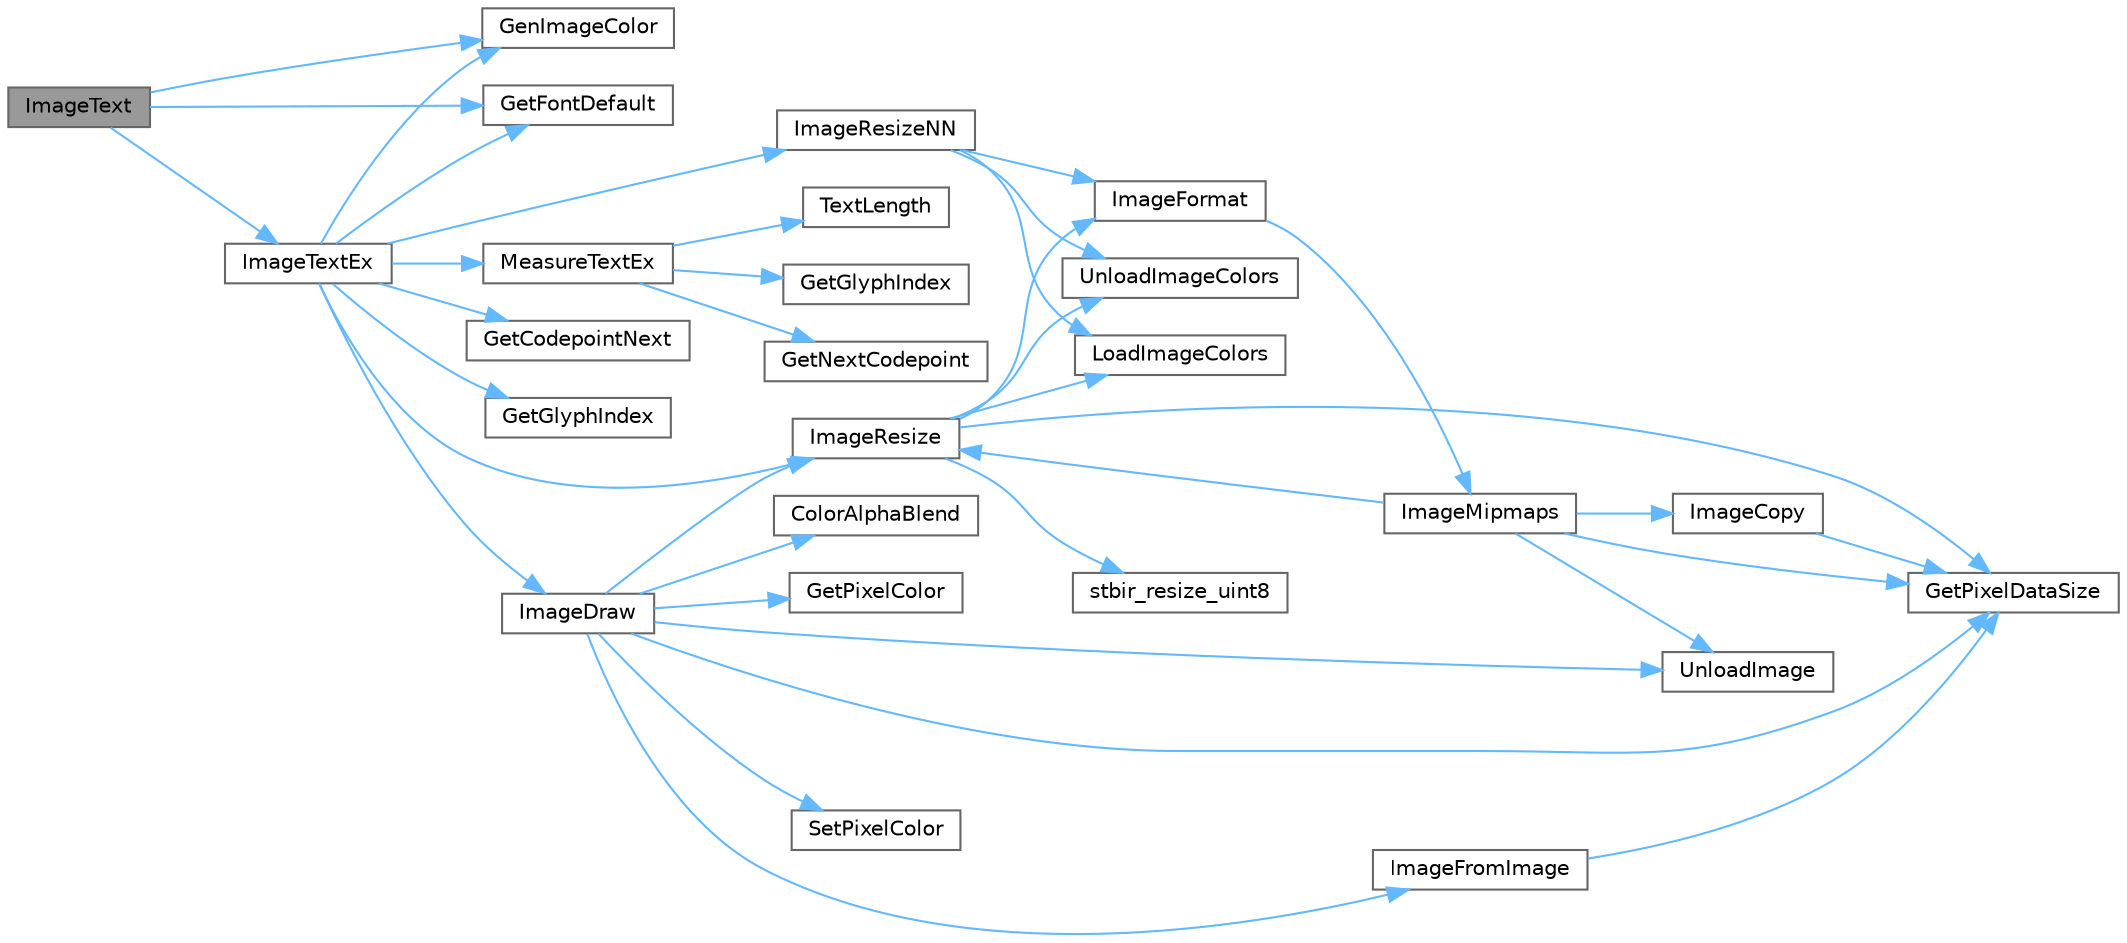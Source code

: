 digraph "ImageText"
{
 // LATEX_PDF_SIZE
  bgcolor="transparent";
  edge [fontname=Helvetica,fontsize=10,labelfontname=Helvetica,labelfontsize=10];
  node [fontname=Helvetica,fontsize=10,shape=box,height=0.2,width=0.4];
  rankdir="LR";
  Node1 [id="Node000001",label="ImageText",height=0.2,width=0.4,color="gray40", fillcolor="grey60", style="filled", fontcolor="black",tooltip=" "];
  Node1 -> Node2 [id="edge73_Node000001_Node000002",color="steelblue1",style="solid",tooltip=" "];
  Node2 [id="Node000002",label="GenImageColor",height=0.2,width=0.4,color="grey40", fillcolor="white", style="filled",URL="$_classes_2lib_2rtextures_8c.html#aa0b6c28cc82d00249c9b394a23e48199",tooltip=" "];
  Node1 -> Node3 [id="edge74_Node000001_Node000003",color="steelblue1",style="solid",tooltip=" "];
  Node3 [id="Node000003",label="GetFontDefault",height=0.2,width=0.4,color="grey40", fillcolor="white", style="filled",URL="$_old_2_classes_2lib_2rtext_8c.html#ab0c27a81dd37c596295654a82e201137",tooltip=" "];
  Node1 -> Node4 [id="edge75_Node000001_Node000004",color="steelblue1",style="solid",tooltip=" "];
  Node4 [id="Node000004",label="ImageTextEx",height=0.2,width=0.4,color="grey40", fillcolor="white", style="filled",URL="$_classes_2lib_2rtextures_8c.html#aaa472c3a8288b6056e1b01a1f49a921d",tooltip=" "];
  Node4 -> Node2 [id="edge76_Node000004_Node000002",color="steelblue1",style="solid",tooltip=" "];
  Node4 -> Node5 [id="edge77_Node000004_Node000005",color="steelblue1",style="solid",tooltip=" "];
  Node5 [id="Node000005",label="GetCodepointNext",height=0.2,width=0.4,color="grey40", fillcolor="white", style="filled",URL="$_old_2_classes_2lib_2rtext_8c.html#a502188494be285261d46b843b122c97a",tooltip=" "];
  Node4 -> Node3 [id="edge78_Node000004_Node000003",color="steelblue1",style="solid",tooltip=" "];
  Node4 -> Node6 [id="edge79_Node000004_Node000006",color="steelblue1",style="solid",tooltip=" "];
  Node6 [id="Node000006",label="GetGlyphIndex",height=0.2,width=0.4,color="grey40", fillcolor="white", style="filled",URL="$_old_2_classes_2lib_2rtext_8c.html#a37c1bca5f2d858bf4f0a75788cf537e0",tooltip=" "];
  Node4 -> Node7 [id="edge80_Node000004_Node000007",color="steelblue1",style="solid",tooltip=" "];
  Node7 [id="Node000007",label="ImageDraw",height=0.2,width=0.4,color="grey40", fillcolor="white", style="filled",URL="$_classes_2lib_2rtextures_8c.html#ac0388542cc773b0a71b222dca80b09e5",tooltip=" "];
  Node7 -> Node8 [id="edge81_Node000007_Node000008",color="steelblue1",style="solid",tooltip=" "];
  Node8 [id="Node000008",label="ColorAlphaBlend",height=0.2,width=0.4,color="grey40", fillcolor="white", style="filled",URL="$_classes_2lib_2rtextures_8c.html#a43058aa0fb50f9062e72f7130fb22a9b",tooltip=" "];
  Node7 -> Node9 [id="edge82_Node000007_Node000009",color="steelblue1",style="solid",tooltip=" "];
  Node9 [id="Node000009",label="GetPixelColor",height=0.2,width=0.4,color="grey40", fillcolor="white", style="filled",URL="$_classes_2lib_2rtextures_8c.html#a2ab3d05079a4f4bf62127cac780f4d8e",tooltip=" "];
  Node7 -> Node10 [id="edge83_Node000007_Node000010",color="steelblue1",style="solid",tooltip=" "];
  Node10 [id="Node000010",label="GetPixelDataSize",height=0.2,width=0.4,color="grey40", fillcolor="white", style="filled",URL="$_classes_2lib_2rtextures_8c.html#a15e73d306b425330ecdd9a338d609b17",tooltip=" "];
  Node7 -> Node11 [id="edge84_Node000007_Node000011",color="steelblue1",style="solid",tooltip=" "];
  Node11 [id="Node000011",label="ImageFromImage",height=0.2,width=0.4,color="grey40", fillcolor="white", style="filled",URL="$_classes_2lib_2rtextures_8c.html#ae623f21e0ce4a95b7684555a7b064895",tooltip=" "];
  Node11 -> Node10 [id="edge85_Node000011_Node000010",color="steelblue1",style="solid",tooltip=" "];
  Node7 -> Node12 [id="edge86_Node000007_Node000012",color="steelblue1",style="solid",tooltip=" "];
  Node12 [id="Node000012",label="ImageResize",height=0.2,width=0.4,color="grey40", fillcolor="white", style="filled",URL="$_classes_2lib_2rtextures_8c.html#a8c3562e70fc7a85b202f19ff241d15b5",tooltip=" "];
  Node12 -> Node10 [id="edge87_Node000012_Node000010",color="steelblue1",style="solid",tooltip=" "];
  Node12 -> Node13 [id="edge88_Node000012_Node000013",color="steelblue1",style="solid",tooltip=" "];
  Node13 [id="Node000013",label="ImageFormat",height=0.2,width=0.4,color="grey40", fillcolor="white", style="filled",URL="$_classes_2lib_2rtextures_8c.html#af1fcaa94648d56c197d773b140c3235f",tooltip=" "];
  Node13 -> Node14 [id="edge89_Node000013_Node000014",color="steelblue1",style="solid",tooltip=" "];
  Node14 [id="Node000014",label="ImageMipmaps",height=0.2,width=0.4,color="grey40", fillcolor="white", style="filled",URL="$_classes_2lib_2rtextures_8c.html#a87978fcbd01a52de116c546a857c3c80",tooltip=" "];
  Node14 -> Node10 [id="edge90_Node000014_Node000010",color="steelblue1",style="solid",tooltip=" "];
  Node14 -> Node15 [id="edge91_Node000014_Node000015",color="steelblue1",style="solid",tooltip=" "];
  Node15 [id="Node000015",label="ImageCopy",height=0.2,width=0.4,color="grey40", fillcolor="white", style="filled",URL="$_classes_2lib_2rtextures_8c.html#a5c63f11b6a2844767c0a65d86dd37d41",tooltip=" "];
  Node15 -> Node10 [id="edge92_Node000015_Node000010",color="steelblue1",style="solid",tooltip=" "];
  Node14 -> Node12 [id="edge93_Node000014_Node000012",color="steelblue1",style="solid",tooltip=" "];
  Node14 -> Node16 [id="edge94_Node000014_Node000016",color="steelblue1",style="solid",tooltip=" "];
  Node16 [id="Node000016",label="UnloadImage",height=0.2,width=0.4,color="grey40", fillcolor="white", style="filled",URL="$_classes_2lib_2rtextures_8c.html#a5d8cbdba9e93010d7a4344482fd01d2a",tooltip=" "];
  Node12 -> Node17 [id="edge95_Node000012_Node000017",color="steelblue1",style="solid",tooltip=" "];
  Node17 [id="Node000017",label="LoadImageColors",height=0.2,width=0.4,color="grey40", fillcolor="white", style="filled",URL="$_classes_2lib_2rtextures_8c.html#ad3c51f30e3fee4e3af5a54bb64c28a43",tooltip=" "];
  Node12 -> Node18 [id="edge96_Node000012_Node000018",color="steelblue1",style="solid",tooltip=" "];
  Node18 [id="Node000018",label="stbir_resize_uint8",height=0.2,width=0.4,color="grey40", fillcolor="white", style="filled",URL="$_classes_2lib_2external_2stb__image__resize_8h.html#a1e182bf89efd8b1cc116ee371f08f2f2",tooltip=" "];
  Node12 -> Node19 [id="edge97_Node000012_Node000019",color="steelblue1",style="solid",tooltip=" "];
  Node19 [id="Node000019",label="UnloadImageColors",height=0.2,width=0.4,color="grey40", fillcolor="white", style="filled",URL="$_classes_2lib_2rtextures_8c.html#ab2903ea0415c2927f201bef5496d3aab",tooltip=" "];
  Node7 -> Node20 [id="edge98_Node000007_Node000020",color="steelblue1",style="solid",tooltip=" "];
  Node20 [id="Node000020",label="SetPixelColor",height=0.2,width=0.4,color="grey40", fillcolor="white", style="filled",URL="$_classes_2lib_2rtextures_8c.html#aee01a1307efe17e34a91e2f6902cfc96",tooltip=" "];
  Node7 -> Node16 [id="edge99_Node000007_Node000016",color="steelblue1",style="solid",tooltip=" "];
  Node4 -> Node12 [id="edge100_Node000004_Node000012",color="steelblue1",style="solid",tooltip=" "];
  Node4 -> Node21 [id="edge101_Node000004_Node000021",color="steelblue1",style="solid",tooltip=" "];
  Node21 [id="Node000021",label="ImageResizeNN",height=0.2,width=0.4,color="grey40", fillcolor="white", style="filled",URL="$_classes_2lib_2rtextures_8c.html#ab47ece09cc35f84e1c714894144b7915",tooltip=" "];
  Node21 -> Node13 [id="edge102_Node000021_Node000013",color="steelblue1",style="solid",tooltip=" "];
  Node21 -> Node17 [id="edge103_Node000021_Node000017",color="steelblue1",style="solid",tooltip=" "];
  Node21 -> Node19 [id="edge104_Node000021_Node000019",color="steelblue1",style="solid",tooltip=" "];
  Node4 -> Node22 [id="edge105_Node000004_Node000022",color="steelblue1",style="solid",tooltip=" "];
  Node22 [id="Node000022",label="MeasureTextEx",height=0.2,width=0.4,color="grey40", fillcolor="white", style="filled",URL="$_old_2_classes_2lib_2rtext_8c.html#a4ea62af28450b68a1c99c00a1fc562ca",tooltip=" "];
  Node22 -> Node23 [id="edge106_Node000022_Node000023",color="steelblue1",style="solid",tooltip=" "];
  Node23 [id="Node000023",label="GetGlyphIndex",height=0.2,width=0.4,color="grey40", fillcolor="white", style="filled",URL="$_classes_2lib_2raylib_2src_2text_8c.html#a37c1bca5f2d858bf4f0a75788cf537e0",tooltip=" "];
  Node22 -> Node24 [id="edge107_Node000022_Node000024",color="steelblue1",style="solid",tooltip=" "];
  Node24 [id="Node000024",label="GetNextCodepoint",height=0.2,width=0.4,color="grey40", fillcolor="white", style="filled",URL="$_classes_2lib_2raylib_2src_2text_8c.html#ab46ca91757f17dfaf87858d1bdaadb35",tooltip=" "];
  Node22 -> Node25 [id="edge108_Node000022_Node000025",color="steelblue1",style="solid",tooltip=" "];
  Node25 [id="Node000025",label="TextLength",height=0.2,width=0.4,color="grey40", fillcolor="white", style="filled",URL="$_classes_2lib_2raylib_2src_2text_8c.html#a5ac8f1891934193dc88fd85f493c3a41",tooltip=" "];
}
